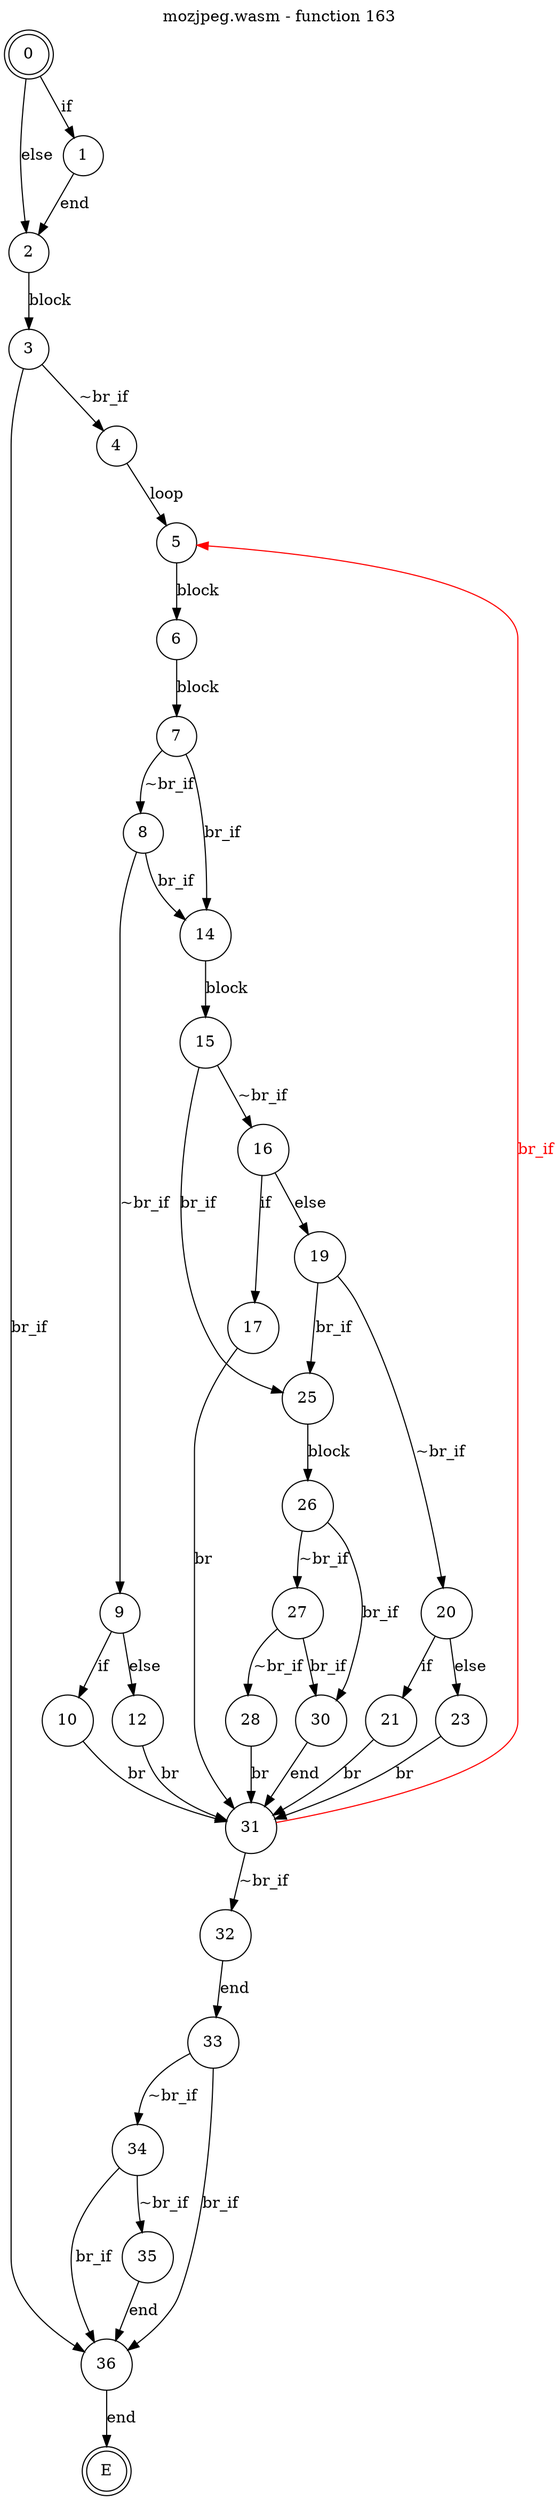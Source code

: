 digraph finite_state_machine {
    label = "mozjpeg.wasm - function 163"
    labelloc =  t
    labelfontsize = 16
    labelfontcolor = black
    labelfontname = "Helvetica"
    node [shape = doublecircle]; 0 E ;
    node [shape = circle];
    0 -> 1[label="if"];
    0 -> 2[label="else"];
    1 -> 2[label="end"];
    2 -> 3[label="block"];
    3 -> 4[label="~br_if"];
    3 -> 36[label="br_if"];
    4 -> 5[label="loop"];
    5 -> 6[label="block"];
    6 -> 7[label="block"];
    7 -> 8[label="~br_if"];
    7 -> 14[label="br_if"];
    8 -> 9[label="~br_if"];
    8 -> 14[label="br_if"];
    9 -> 10[label="if"];
    9 -> 12[label="else"];
    10 -> 31[label="br"];
    12 -> 31[label="br"];
    14 -> 15[label="block"];
    15 -> 16[label="~br_if"];
    15 -> 25[label="br_if"];
    16 -> 17[label="if"];
    16 -> 19[label="else"];
    17 -> 31[label="br"];
    19 -> 20[label="~br_if"];
    19 -> 25[label="br_if"];
    20 -> 21[label="if"];
    20 -> 23[label="else"];
    21 -> 31[label="br"];
    23 -> 31[label="br"];
    25 -> 26[label="block"];
    26 -> 27[label="~br_if"];
    26 -> 30[label="br_if"];
    27 -> 28[label="~br_if"];
    27 -> 30[label="br_if"];
    28 -> 31[label="br"];
    30 -> 31[label="end"];
    31 -> 32[label="~br_if"];
    31 -> 5[color="red" fontcolor="red" label="br_if"];
    32 -> 33[label="end"];
    33 -> 34[label="~br_if"];
    33 -> 36[label="br_if"];
    34 -> 35[label="~br_if"];
    34 -> 36[label="br_if"];
    35 -> 36[label="end"];
    36 -> E[label="end"];
}
